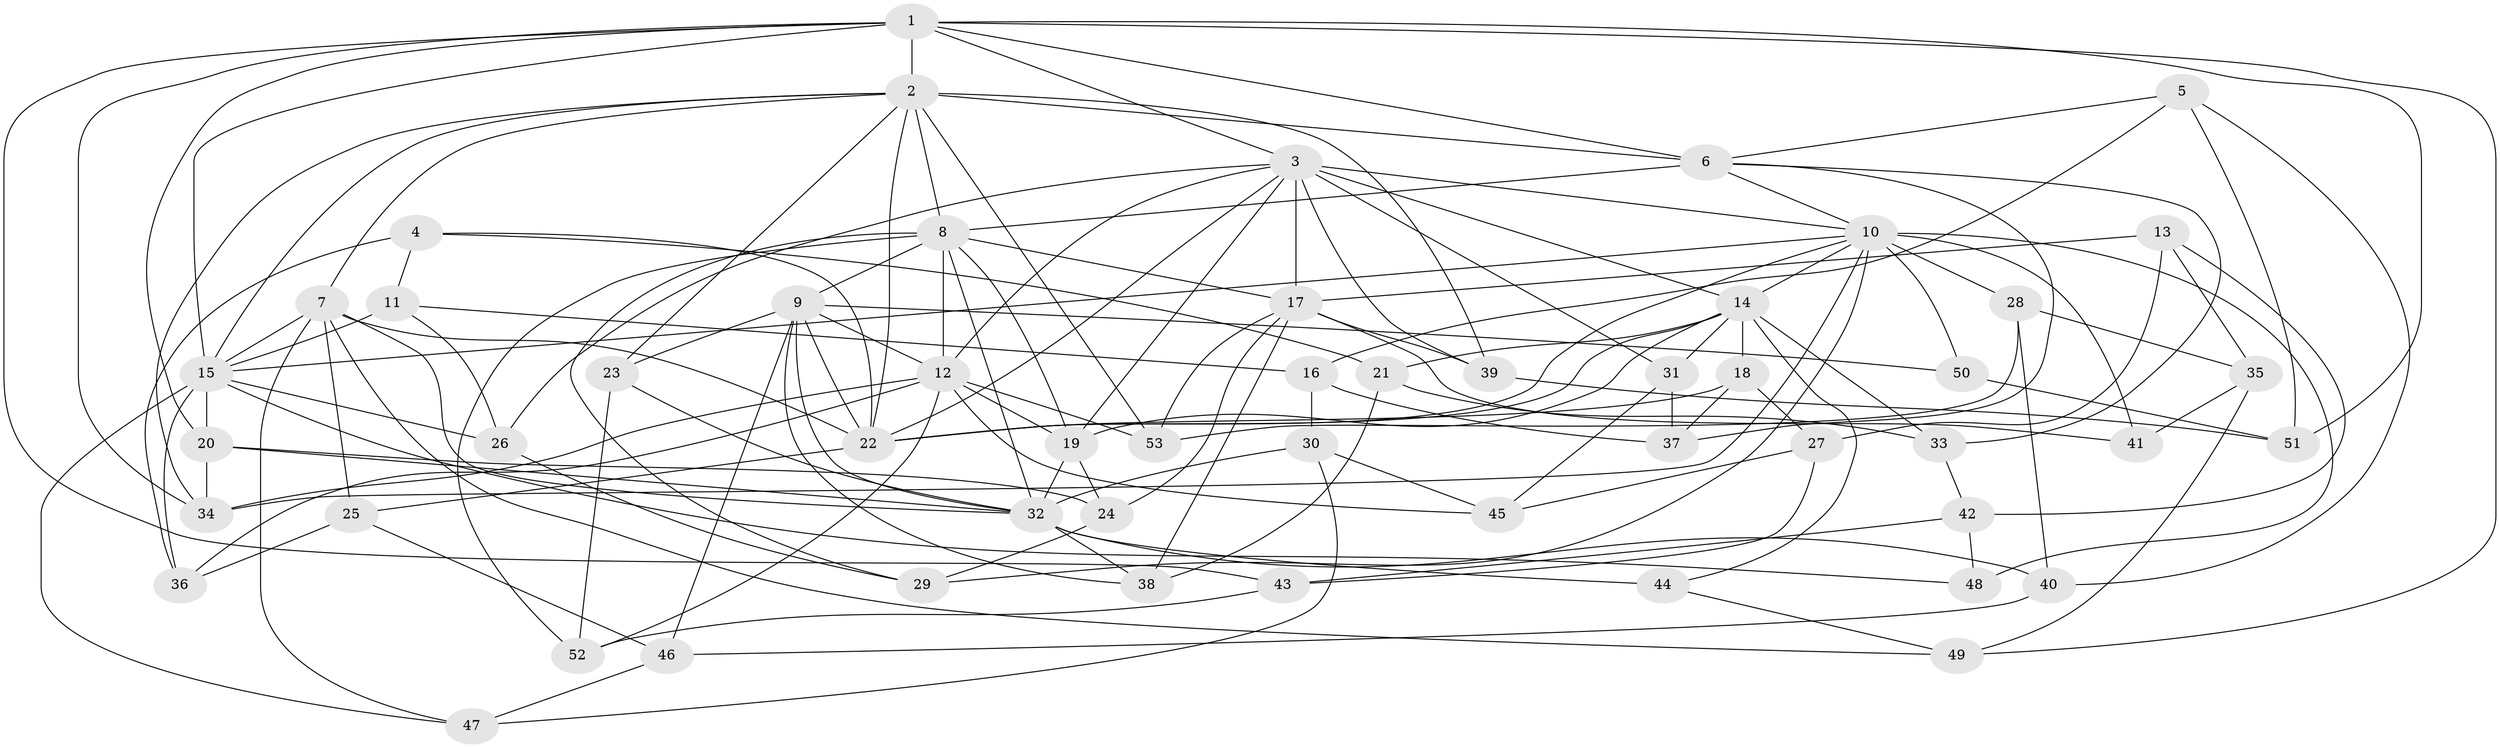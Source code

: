// original degree distribution, {4: 1.0}
// Generated by graph-tools (version 1.1) at 2025/38/03/09/25 02:38:13]
// undirected, 53 vertices, 141 edges
graph export_dot {
graph [start="1"]
  node [color=gray90,style=filled];
  1;
  2;
  3;
  4;
  5;
  6;
  7;
  8;
  9;
  10;
  11;
  12;
  13;
  14;
  15;
  16;
  17;
  18;
  19;
  20;
  21;
  22;
  23;
  24;
  25;
  26;
  27;
  28;
  29;
  30;
  31;
  32;
  33;
  34;
  35;
  36;
  37;
  38;
  39;
  40;
  41;
  42;
  43;
  44;
  45;
  46;
  47;
  48;
  49;
  50;
  51;
  52;
  53;
  1 -- 2 [weight=2.0];
  1 -- 3 [weight=1.0];
  1 -- 6 [weight=1.0];
  1 -- 15 [weight=1.0];
  1 -- 20 [weight=1.0];
  1 -- 34 [weight=1.0];
  1 -- 43 [weight=1.0];
  1 -- 49 [weight=1.0];
  1 -- 51 [weight=1.0];
  2 -- 6 [weight=2.0];
  2 -- 7 [weight=1.0];
  2 -- 8 [weight=1.0];
  2 -- 15 [weight=1.0];
  2 -- 22 [weight=1.0];
  2 -- 23 [weight=1.0];
  2 -- 34 [weight=1.0];
  2 -- 39 [weight=1.0];
  2 -- 53 [weight=1.0];
  3 -- 10 [weight=1.0];
  3 -- 12 [weight=1.0];
  3 -- 14 [weight=2.0];
  3 -- 17 [weight=2.0];
  3 -- 19 [weight=1.0];
  3 -- 22 [weight=1.0];
  3 -- 26 [weight=1.0];
  3 -- 31 [weight=1.0];
  3 -- 39 [weight=1.0];
  4 -- 11 [weight=1.0];
  4 -- 21 [weight=1.0];
  4 -- 22 [weight=1.0];
  4 -- 36 [weight=1.0];
  5 -- 6 [weight=1.0];
  5 -- 16 [weight=1.0];
  5 -- 40 [weight=1.0];
  5 -- 51 [weight=1.0];
  6 -- 8 [weight=1.0];
  6 -- 10 [weight=1.0];
  6 -- 33 [weight=1.0];
  6 -- 37 [weight=1.0];
  7 -- 15 [weight=2.0];
  7 -- 22 [weight=1.0];
  7 -- 25 [weight=1.0];
  7 -- 32 [weight=1.0];
  7 -- 47 [weight=1.0];
  7 -- 49 [weight=1.0];
  8 -- 9 [weight=1.0];
  8 -- 12 [weight=3.0];
  8 -- 17 [weight=1.0];
  8 -- 19 [weight=2.0];
  8 -- 29 [weight=1.0];
  8 -- 32 [weight=1.0];
  8 -- 52 [weight=1.0];
  9 -- 12 [weight=1.0];
  9 -- 22 [weight=2.0];
  9 -- 23 [weight=1.0];
  9 -- 32 [weight=1.0];
  9 -- 38 [weight=1.0];
  9 -- 46 [weight=1.0];
  9 -- 50 [weight=2.0];
  10 -- 14 [weight=1.0];
  10 -- 15 [weight=1.0];
  10 -- 22 [weight=1.0];
  10 -- 28 [weight=1.0];
  10 -- 29 [weight=1.0];
  10 -- 34 [weight=1.0];
  10 -- 41 [weight=1.0];
  10 -- 48 [weight=2.0];
  10 -- 50 [weight=1.0];
  11 -- 15 [weight=1.0];
  11 -- 16 [weight=1.0];
  11 -- 26 [weight=1.0];
  12 -- 19 [weight=1.0];
  12 -- 34 [weight=2.0];
  12 -- 36 [weight=1.0];
  12 -- 45 [weight=1.0];
  12 -- 52 [weight=1.0];
  12 -- 53 [weight=1.0];
  13 -- 17 [weight=1.0];
  13 -- 27 [weight=1.0];
  13 -- 35 [weight=1.0];
  13 -- 42 [weight=1.0];
  14 -- 18 [weight=1.0];
  14 -- 19 [weight=1.0];
  14 -- 21 [weight=1.0];
  14 -- 22 [weight=1.0];
  14 -- 31 [weight=1.0];
  14 -- 33 [weight=1.0];
  14 -- 44 [weight=1.0];
  15 -- 20 [weight=2.0];
  15 -- 26 [weight=1.0];
  15 -- 36 [weight=1.0];
  15 -- 47 [weight=1.0];
  15 -- 48 [weight=1.0];
  16 -- 30 [weight=1.0];
  16 -- 37 [weight=1.0];
  17 -- 24 [weight=1.0];
  17 -- 38 [weight=1.0];
  17 -- 39 [weight=1.0];
  17 -- 41 [weight=2.0];
  17 -- 53 [weight=1.0];
  18 -- 22 [weight=1.0];
  18 -- 27 [weight=1.0];
  18 -- 37 [weight=1.0];
  19 -- 24 [weight=1.0];
  19 -- 32 [weight=2.0];
  20 -- 24 [weight=1.0];
  20 -- 32 [weight=1.0];
  20 -- 34 [weight=1.0];
  21 -- 33 [weight=1.0];
  21 -- 38 [weight=1.0];
  22 -- 25 [weight=1.0];
  23 -- 32 [weight=1.0];
  23 -- 52 [weight=1.0];
  24 -- 29 [weight=1.0];
  25 -- 36 [weight=1.0];
  25 -- 46 [weight=1.0];
  26 -- 29 [weight=1.0];
  27 -- 43 [weight=1.0];
  27 -- 45 [weight=1.0];
  28 -- 35 [weight=1.0];
  28 -- 40 [weight=1.0];
  28 -- 53 [weight=1.0];
  30 -- 32 [weight=1.0];
  30 -- 45 [weight=1.0];
  30 -- 47 [weight=1.0];
  31 -- 37 [weight=1.0];
  31 -- 45 [weight=1.0];
  32 -- 38 [weight=1.0];
  32 -- 40 [weight=1.0];
  32 -- 44 [weight=2.0];
  33 -- 42 [weight=1.0];
  35 -- 41 [weight=1.0];
  35 -- 49 [weight=1.0];
  39 -- 51 [weight=1.0];
  40 -- 46 [weight=1.0];
  42 -- 43 [weight=1.0];
  42 -- 48 [weight=1.0];
  43 -- 52 [weight=1.0];
  44 -- 49 [weight=1.0];
  46 -- 47 [weight=1.0];
  50 -- 51 [weight=1.0];
}
